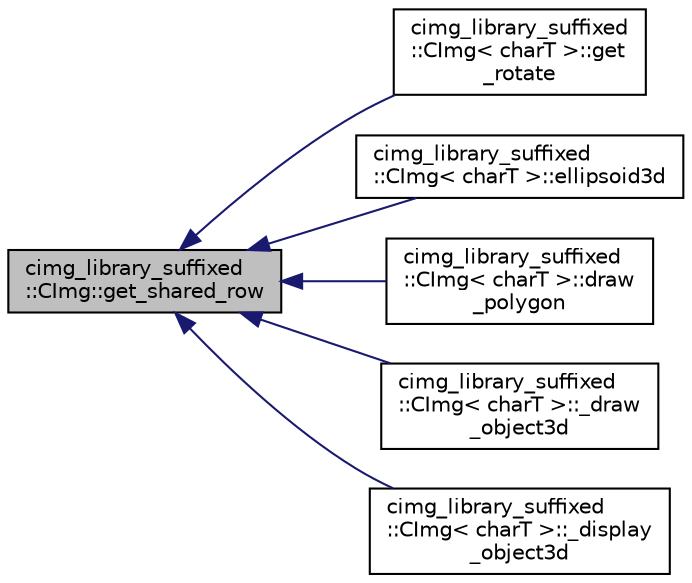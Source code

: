 digraph "cimg_library_suffixed::CImg::get_shared_row"
{
  edge [fontname="Helvetica",fontsize="10",labelfontname="Helvetica",labelfontsize="10"];
  node [fontname="Helvetica",fontsize="10",shape=record];
  rankdir="LR";
  Node1898 [label="cimg_library_suffixed\l::CImg::get_shared_row",height=0.2,width=0.4,color="black", fillcolor="grey75", style="filled", fontcolor="black"];
  Node1898 -> Node1899 [dir="back",color="midnightblue",fontsize="10",style="solid",fontname="Helvetica"];
  Node1899 [label="cimg_library_suffixed\l::CImg\< charT \>::get\l_rotate",height=0.2,width=0.4,color="black", fillcolor="white", style="filled",URL="$structcimg__library__suffixed_1_1_c_img.html#a9c878d2a6b1bb2d23b3875a64801c9c3",tooltip="Rotate volumetric image with arbitrary angle and axis . "];
  Node1898 -> Node1900 [dir="back",color="midnightblue",fontsize="10",style="solid",fontname="Helvetica"];
  Node1900 [label="cimg_library_suffixed\l::CImg\< charT \>::ellipsoid3d",height=0.2,width=0.4,color="black", fillcolor="white", style="filled",URL="$structcimg__library__suffixed_1_1_c_img.html#a0b8b15895c6d7bf28afb1878ee6cb122",tooltip="Generate a 3d ellipsoid. "];
  Node1898 -> Node1901 [dir="back",color="midnightblue",fontsize="10",style="solid",fontname="Helvetica"];
  Node1901 [label="cimg_library_suffixed\l::CImg\< charT \>::draw\l_polygon",height=0.2,width=0.4,color="black", fillcolor="white", style="filled",URL="$structcimg__library__suffixed_1_1_c_img.html#aba5835eafcb8746755d164f3f9d20b81",tooltip="Draw a filled 2d polygon. "];
  Node1898 -> Node1902 [dir="back",color="midnightblue",fontsize="10",style="solid",fontname="Helvetica"];
  Node1902 [label="cimg_library_suffixed\l::CImg\< charT \>::_draw\l_object3d",height=0.2,width=0.4,color="black", fillcolor="white", style="filled",URL="$structcimg__library__suffixed_1_1_c_img.html#a6dba86c8049ae141ffc9936b2eaf5c5c"];
  Node1898 -> Node1903 [dir="back",color="midnightblue",fontsize="10",style="solid",fontname="Helvetica"];
  Node1903 [label="cimg_library_suffixed\l::CImg\< charT \>::_display\l_object3d",height=0.2,width=0.4,color="black", fillcolor="white", style="filled",URL="$structcimg__library__suffixed_1_1_c_img.html#a8b40db5a9818c3f961a90840b271de6c"];
}
